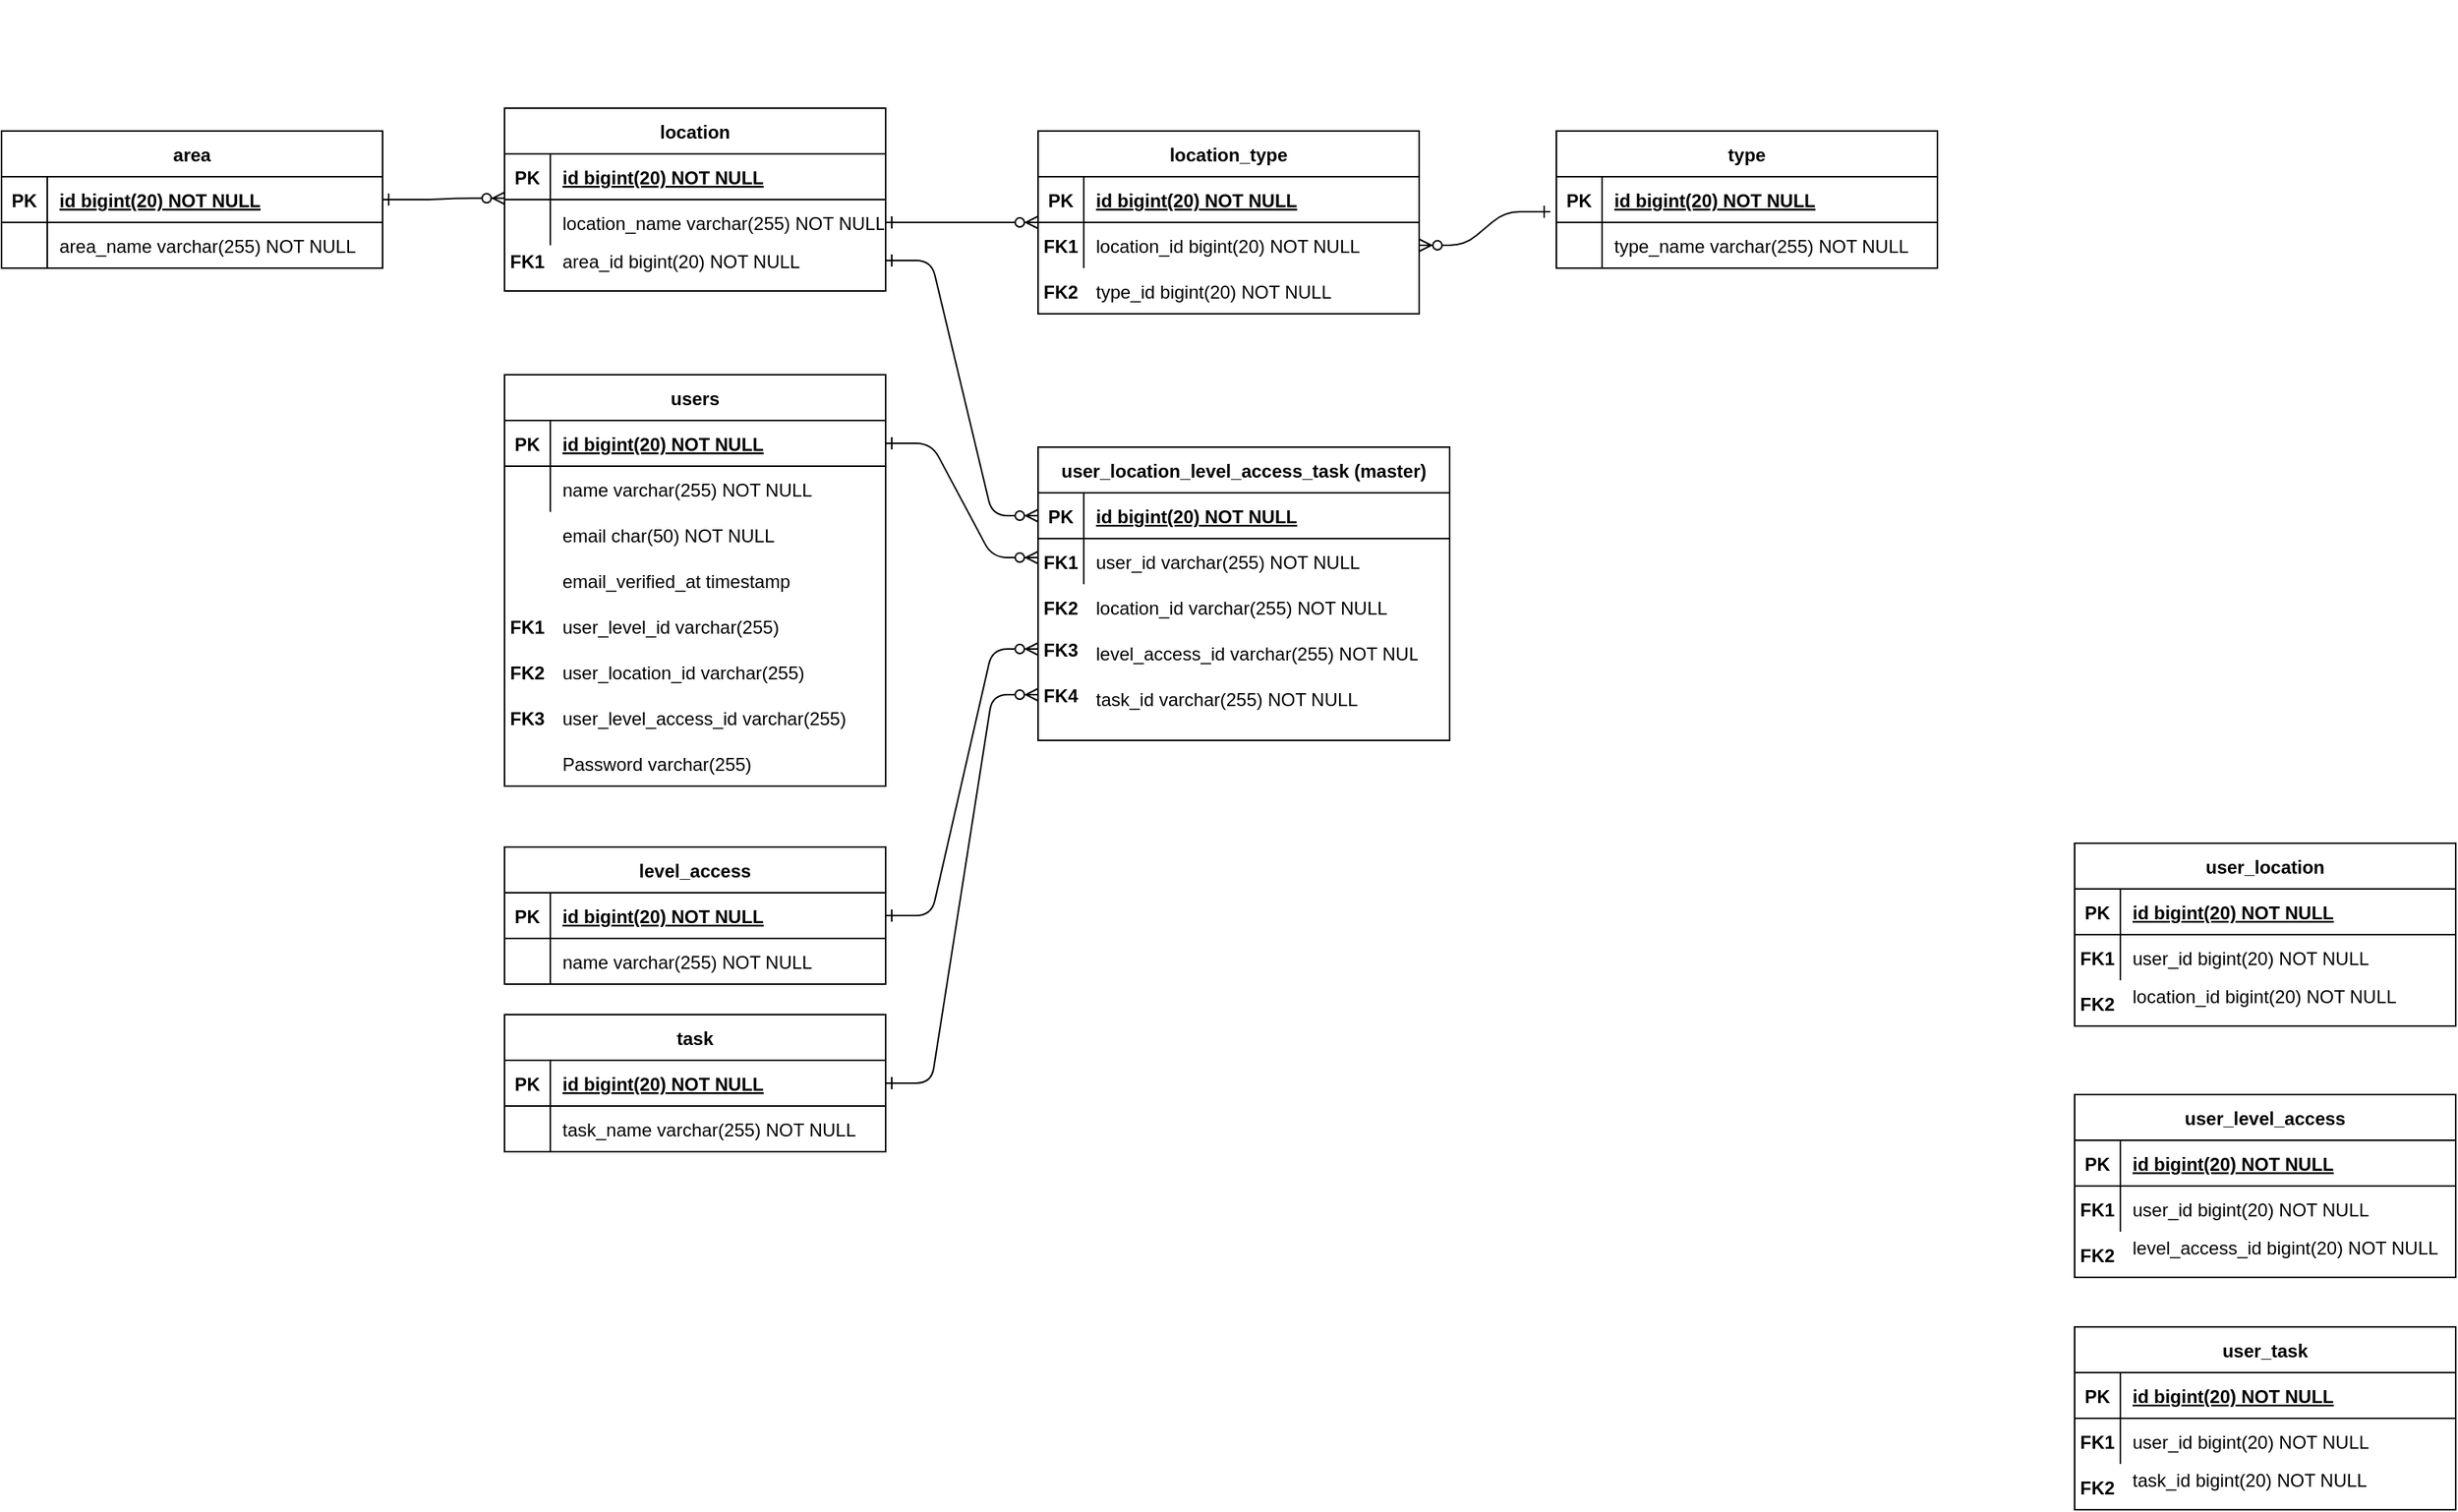 <mxfile version="14.6.1" type="device"><diagram id="R2lEEEUBdFMjLlhIrx00" name="Page-1"><mxGraphModel dx="1341" dy="703" grid="1" gridSize="10" guides="1" tooltips="1" connect="1" arrows="1" fold="1" page="1" pageScale="1" pageWidth="850" pageHeight="1100" math="0" shadow="0" extFonts="Permanent Marker^https://fonts.googleapis.com/css?family=Permanent+Marker"><root><mxCell id="0"/><mxCell id="1" parent="0"/><mxCell id="31Vz1Lvx_vzXAlgnw0OT-1" value="users" style="shape=table;startSize=30;container=1;collapsible=1;childLayout=tableLayout;fixedRows=1;rowLines=0;fontStyle=1;align=center;resizeLast=1;" vertex="1" parent="1"><mxGeometry x="370" y="245" width="250" height="270" as="geometry"/></mxCell><mxCell id="31Vz1Lvx_vzXAlgnw0OT-2" value="" style="shape=partialRectangle;collapsible=0;dropTarget=0;pointerEvents=0;fillColor=none;points=[[0,0.5],[1,0.5]];portConstraint=eastwest;top=0;left=0;right=0;bottom=1;" vertex="1" parent="31Vz1Lvx_vzXAlgnw0OT-1"><mxGeometry y="30" width="250" height="30" as="geometry"/></mxCell><mxCell id="31Vz1Lvx_vzXAlgnw0OT-3" value="PK" style="shape=partialRectangle;overflow=hidden;connectable=0;fillColor=none;top=0;left=0;bottom=0;right=0;fontStyle=1;" vertex="1" parent="31Vz1Lvx_vzXAlgnw0OT-2"><mxGeometry width="30" height="30" as="geometry"/></mxCell><mxCell id="31Vz1Lvx_vzXAlgnw0OT-4" value="id bigint(20) NOT NULL " style="shape=partialRectangle;overflow=hidden;connectable=0;fillColor=none;top=0;left=0;bottom=0;right=0;align=left;spacingLeft=6;fontStyle=5;" vertex="1" parent="31Vz1Lvx_vzXAlgnw0OT-2"><mxGeometry x="30" width="220" height="30" as="geometry"/></mxCell><mxCell id="31Vz1Lvx_vzXAlgnw0OT-5" value="" style="shape=partialRectangle;collapsible=0;dropTarget=0;pointerEvents=0;fillColor=none;points=[[0,0.5],[1,0.5]];portConstraint=eastwest;top=0;left=0;right=0;bottom=0;" vertex="1" parent="31Vz1Lvx_vzXAlgnw0OT-1"><mxGeometry y="60" width="250" height="30" as="geometry"/></mxCell><mxCell id="31Vz1Lvx_vzXAlgnw0OT-6" value="" style="shape=partialRectangle;overflow=hidden;connectable=0;fillColor=none;top=0;left=0;bottom=0;right=0;" vertex="1" parent="31Vz1Lvx_vzXAlgnw0OT-5"><mxGeometry width="30" height="30" as="geometry"/></mxCell><mxCell id="31Vz1Lvx_vzXAlgnw0OT-7" value="name varchar(255) NOT NULL" style="shape=partialRectangle;overflow=hidden;connectable=0;fillColor=none;top=0;left=0;bottom=0;right=0;align=left;spacingLeft=6;" vertex="1" parent="31Vz1Lvx_vzXAlgnw0OT-5"><mxGeometry x="30" width="220" height="30" as="geometry"/></mxCell><mxCell id="31Vz1Lvx_vzXAlgnw0OT-8" value="" style="shape=partialRectangle;collapsible=0;dropTarget=0;pointerEvents=0;fillColor=none;points=[[0,0.5],[1,0.5]];portConstraint=eastwest;top=0;left=0;right=0;bottom=0;" vertex="1" parent="1"><mxGeometry x="370" y="335" width="250" height="30" as="geometry"/></mxCell><mxCell id="31Vz1Lvx_vzXAlgnw0OT-9" value="" style="shape=partialRectangle;overflow=hidden;connectable=0;fillColor=none;top=0;left=0;bottom=0;right=0;" vertex="1" parent="31Vz1Lvx_vzXAlgnw0OT-8"><mxGeometry width="30" height="30" as="geometry"/></mxCell><mxCell id="31Vz1Lvx_vzXAlgnw0OT-10" value="email char(50) NOT NULL" style="shape=partialRectangle;overflow=hidden;connectable=0;fillColor=none;top=0;left=0;bottom=0;right=0;align=left;spacingLeft=6;" vertex="1" parent="31Vz1Lvx_vzXAlgnw0OT-8"><mxGeometry x="30" width="220" height="30" as="geometry"/></mxCell><mxCell id="31Vz1Lvx_vzXAlgnw0OT-11" value="" style="shape=partialRectangle;collapsible=0;dropTarget=0;pointerEvents=0;fillColor=none;points=[[0,0.5],[1,0.5]];portConstraint=eastwest;top=0;left=0;right=0;bottom=0;" vertex="1" parent="1"><mxGeometry x="370" y="365" width="250" height="30" as="geometry"/></mxCell><mxCell id="31Vz1Lvx_vzXAlgnw0OT-12" value="" style="shape=partialRectangle;overflow=hidden;connectable=0;fillColor=none;top=0;left=0;bottom=0;right=0;" vertex="1" parent="31Vz1Lvx_vzXAlgnw0OT-11"><mxGeometry width="30" height="30" as="geometry"/></mxCell><mxCell id="31Vz1Lvx_vzXAlgnw0OT-13" value="email_verified_at timestamp " style="shape=partialRectangle;overflow=hidden;connectable=0;fillColor=none;top=0;left=0;bottom=0;right=0;align=left;spacingLeft=6;" vertex="1" parent="31Vz1Lvx_vzXAlgnw0OT-11"><mxGeometry x="30" width="220" height="30" as="geometry"/></mxCell><mxCell id="31Vz1Lvx_vzXAlgnw0OT-14" value="" style="shape=partialRectangle;collapsible=0;dropTarget=0;pointerEvents=0;fillColor=none;points=[[0,0.5],[1,0.5]];portConstraint=eastwest;top=0;left=0;right=0;bottom=0;" vertex="1" parent="1"><mxGeometry x="370" y="395" width="250" height="30" as="geometry"/></mxCell><mxCell id="31Vz1Lvx_vzXAlgnw0OT-15" value="" style="shape=partialRectangle;overflow=hidden;connectable=0;fillColor=none;top=0;left=0;bottom=0;right=0;" vertex="1" parent="31Vz1Lvx_vzXAlgnw0OT-14"><mxGeometry width="30" height="30" as="geometry"/></mxCell><mxCell id="31Vz1Lvx_vzXAlgnw0OT-16" value="user_level_id varchar(255) " style="shape=partialRectangle;overflow=hidden;connectable=0;fillColor=none;top=0;left=0;bottom=0;right=0;align=left;spacingLeft=6;" vertex="1" parent="31Vz1Lvx_vzXAlgnw0OT-14"><mxGeometry x="30" width="220" height="30" as="geometry"/></mxCell><mxCell id="31Vz1Lvx_vzXAlgnw0OT-17" value="" style="shape=partialRectangle;collapsible=0;dropTarget=0;pointerEvents=0;fillColor=none;points=[[0,0.5],[1,0.5]];portConstraint=eastwest;top=0;left=0;right=0;bottom=0;" vertex="1" parent="1"><mxGeometry x="370" y="425" width="250" height="30" as="geometry"/></mxCell><mxCell id="31Vz1Lvx_vzXAlgnw0OT-18" value="" style="shape=partialRectangle;overflow=hidden;connectable=0;fillColor=none;top=0;left=0;bottom=0;right=0;" vertex="1" parent="31Vz1Lvx_vzXAlgnw0OT-17"><mxGeometry width="30" height="30" as="geometry"/></mxCell><mxCell id="31Vz1Lvx_vzXAlgnw0OT-19" value="user_location_id varchar(255) " style="shape=partialRectangle;overflow=hidden;connectable=0;fillColor=none;top=0;left=0;bottom=0;right=0;align=left;spacingLeft=6;" vertex="1" parent="31Vz1Lvx_vzXAlgnw0OT-17"><mxGeometry x="30" width="220" height="30" as="geometry"/></mxCell><mxCell id="31Vz1Lvx_vzXAlgnw0OT-20" value="" style="shape=partialRectangle;collapsible=0;dropTarget=0;pointerEvents=0;fillColor=none;points=[[0,0.5],[1,0.5]];portConstraint=eastwest;top=0;left=0;right=0;bottom=0;" vertex="1" parent="1"><mxGeometry x="370" y="455" width="250" height="30" as="geometry"/></mxCell><mxCell id="31Vz1Lvx_vzXAlgnw0OT-21" value="" style="shape=partialRectangle;overflow=hidden;connectable=0;fillColor=none;top=0;left=0;bottom=0;right=0;" vertex="1" parent="31Vz1Lvx_vzXAlgnw0OT-20"><mxGeometry width="30" height="30" as="geometry"/></mxCell><mxCell id="31Vz1Lvx_vzXAlgnw0OT-22" value="user_level_access_id varchar(255) " style="shape=partialRectangle;overflow=hidden;connectable=0;fillColor=none;top=0;left=0;bottom=0;right=0;align=left;spacingLeft=6;" vertex="1" parent="31Vz1Lvx_vzXAlgnw0OT-20"><mxGeometry x="30" width="220" height="30" as="geometry"/></mxCell><mxCell id="31Vz1Lvx_vzXAlgnw0OT-23" value="" style="shape=partialRectangle;collapsible=0;dropTarget=0;pointerEvents=0;fillColor=none;points=[[0,0.5],[1,0.5]];portConstraint=eastwest;top=0;left=0;right=0;bottom=0;" vertex="1" parent="1"><mxGeometry x="370" y="485" width="250" height="30" as="geometry"/></mxCell><mxCell id="31Vz1Lvx_vzXAlgnw0OT-24" value="" style="shape=partialRectangle;overflow=hidden;connectable=0;fillColor=none;top=0;left=0;bottom=0;right=0;" vertex="1" parent="31Vz1Lvx_vzXAlgnw0OT-23"><mxGeometry width="30" height="30" as="geometry"/></mxCell><mxCell id="31Vz1Lvx_vzXAlgnw0OT-25" value="Password varchar(255) " style="shape=partialRectangle;overflow=hidden;connectable=0;fillColor=none;top=0;left=0;bottom=0;right=0;align=left;spacingLeft=6;" vertex="1" parent="31Vz1Lvx_vzXAlgnw0OT-23"><mxGeometry x="30" width="220" height="30" as="geometry"/></mxCell><mxCell id="31Vz1Lvx_vzXAlgnw0OT-26" value="area" style="shape=table;startSize=30;container=1;collapsible=1;childLayout=tableLayout;fixedRows=1;rowLines=0;fontStyle=1;align=center;resizeLast=1;" vertex="1" parent="1"><mxGeometry x="40" y="85" width="250" height="90" as="geometry"/></mxCell><mxCell id="31Vz1Lvx_vzXAlgnw0OT-27" value="" style="shape=partialRectangle;collapsible=0;dropTarget=0;pointerEvents=0;fillColor=none;points=[[0,0.5],[1,0.5]];portConstraint=eastwest;top=0;left=0;right=0;bottom=1;" vertex="1" parent="31Vz1Lvx_vzXAlgnw0OT-26"><mxGeometry y="30" width="250" height="30" as="geometry"/></mxCell><mxCell id="31Vz1Lvx_vzXAlgnw0OT-28" value="PK" style="shape=partialRectangle;overflow=hidden;connectable=0;fillColor=none;top=0;left=0;bottom=0;right=0;fontStyle=1;" vertex="1" parent="31Vz1Lvx_vzXAlgnw0OT-27"><mxGeometry width="30" height="30" as="geometry"/></mxCell><mxCell id="31Vz1Lvx_vzXAlgnw0OT-29" value="id bigint(20) NOT NULL " style="shape=partialRectangle;overflow=hidden;connectable=0;fillColor=none;top=0;left=0;bottom=0;right=0;align=left;spacingLeft=6;fontStyle=5;" vertex="1" parent="31Vz1Lvx_vzXAlgnw0OT-27"><mxGeometry x="30" width="220" height="30" as="geometry"/></mxCell><mxCell id="31Vz1Lvx_vzXAlgnw0OT-30" value="" style="shape=partialRectangle;collapsible=0;dropTarget=0;pointerEvents=0;fillColor=none;points=[[0,0.5],[1,0.5]];portConstraint=eastwest;top=0;left=0;right=0;bottom=0;" vertex="1" parent="31Vz1Lvx_vzXAlgnw0OT-26"><mxGeometry y="60" width="250" height="30" as="geometry"/></mxCell><mxCell id="31Vz1Lvx_vzXAlgnw0OT-31" value="" style="shape=partialRectangle;overflow=hidden;connectable=0;fillColor=none;top=0;left=0;bottom=0;right=0;" vertex="1" parent="31Vz1Lvx_vzXAlgnw0OT-30"><mxGeometry width="30" height="30" as="geometry"/></mxCell><mxCell id="31Vz1Lvx_vzXAlgnw0OT-32" value="area_name varchar(255) NOT NULL" style="shape=partialRectangle;overflow=hidden;connectable=0;fillColor=none;top=0;left=0;bottom=0;right=0;align=left;spacingLeft=6;" vertex="1" parent="31Vz1Lvx_vzXAlgnw0OT-30"><mxGeometry x="30" width="220" height="30" as="geometry"/></mxCell><mxCell id="31Vz1Lvx_vzXAlgnw0OT-35" value="location" style="shape=table;startSize=30;container=1;collapsible=1;childLayout=tableLayout;fixedRows=1;rowLines=0;fontStyle=1;align=center;resizeLast=1;" vertex="1" parent="1"><mxGeometry x="370" y="70" width="250" height="120" as="geometry"/></mxCell><mxCell id="31Vz1Lvx_vzXAlgnw0OT-36" value="" style="shape=partialRectangle;collapsible=0;dropTarget=0;pointerEvents=0;fillColor=none;points=[[0,0.5],[1,0.5]];portConstraint=eastwest;top=0;left=0;right=0;bottom=1;" vertex="1" parent="31Vz1Lvx_vzXAlgnw0OT-35"><mxGeometry y="30" width="250" height="30" as="geometry"/></mxCell><mxCell id="31Vz1Lvx_vzXAlgnw0OT-37" value="PK" style="shape=partialRectangle;overflow=hidden;connectable=0;fillColor=none;top=0;left=0;bottom=0;right=0;fontStyle=1;" vertex="1" parent="31Vz1Lvx_vzXAlgnw0OT-36"><mxGeometry width="30" height="30" as="geometry"/></mxCell><mxCell id="31Vz1Lvx_vzXAlgnw0OT-38" value="id bigint(20) NOT NULL " style="shape=partialRectangle;overflow=hidden;connectable=0;fillColor=none;top=0;left=0;bottom=0;right=0;align=left;spacingLeft=6;fontStyle=5;" vertex="1" parent="31Vz1Lvx_vzXAlgnw0OT-36"><mxGeometry x="30" width="220" height="30" as="geometry"/></mxCell><mxCell id="31Vz1Lvx_vzXAlgnw0OT-39" value="" style="shape=partialRectangle;collapsible=0;dropTarget=0;pointerEvents=0;fillColor=none;points=[[0,0.5],[1,0.5]];portConstraint=eastwest;top=0;left=0;right=0;bottom=0;" vertex="1" parent="31Vz1Lvx_vzXAlgnw0OT-35"><mxGeometry y="60" width="250" height="30" as="geometry"/></mxCell><mxCell id="31Vz1Lvx_vzXAlgnw0OT-40" value="" style="shape=partialRectangle;overflow=hidden;connectable=0;fillColor=none;top=0;left=0;bottom=0;right=0;" vertex="1" parent="31Vz1Lvx_vzXAlgnw0OT-39"><mxGeometry width="30" height="30" as="geometry"/></mxCell><mxCell id="31Vz1Lvx_vzXAlgnw0OT-41" value="location_name varchar(255) NOT NULL" style="shape=partialRectangle;overflow=hidden;connectable=0;fillColor=none;top=0;left=0;bottom=0;right=0;align=left;spacingLeft=6;" vertex="1" parent="31Vz1Lvx_vzXAlgnw0OT-39"><mxGeometry x="30" width="220" height="30" as="geometry"/></mxCell><mxCell id="31Vz1Lvx_vzXAlgnw0OT-42" value="" style="shape=partialRectangle;collapsible=0;dropTarget=0;pointerEvents=0;fillColor=none;points=[[0,0.5],[1,0.5]];portConstraint=eastwest;top=0;left=0;right=0;bottom=0;" vertex="1" parent="1"><mxGeometry x="370" y="155" width="250" height="30" as="geometry"/></mxCell><mxCell id="31Vz1Lvx_vzXAlgnw0OT-43" value="" style="shape=partialRectangle;overflow=hidden;connectable=0;fillColor=none;top=0;left=0;bottom=0;right=0;" vertex="1" parent="31Vz1Lvx_vzXAlgnw0OT-42"><mxGeometry x="-70" y="-155" width="30" height="30" as="geometry"/></mxCell><mxCell id="31Vz1Lvx_vzXAlgnw0OT-44" value="area_id bigint(20) NOT NULL" style="shape=partialRectangle;overflow=hidden;connectable=0;fillColor=none;top=0;left=0;bottom=0;right=0;align=left;spacingLeft=6;" vertex="1" parent="31Vz1Lvx_vzXAlgnw0OT-42"><mxGeometry x="30" width="220" height="30" as="geometry"/></mxCell><mxCell id="31Vz1Lvx_vzXAlgnw0OT-45" value="FK1" style="shape=partialRectangle;overflow=hidden;connectable=0;fillColor=none;top=0;left=0;bottom=0;right=0;fontStyle=1;" vertex="1" parent="1"><mxGeometry x="370" y="155" width="30" height="30" as="geometry"/></mxCell><mxCell id="31Vz1Lvx_vzXAlgnw0OT-46" value="level_access" style="shape=table;startSize=30;container=1;collapsible=1;childLayout=tableLayout;fixedRows=1;rowLines=0;fontStyle=1;align=center;resizeLast=1;" vertex="1" parent="1"><mxGeometry x="370" y="555" width="250" height="90" as="geometry"/></mxCell><mxCell id="31Vz1Lvx_vzXAlgnw0OT-47" value="" style="shape=partialRectangle;collapsible=0;dropTarget=0;pointerEvents=0;fillColor=none;points=[[0,0.5],[1,0.5]];portConstraint=eastwest;top=0;left=0;right=0;bottom=1;" vertex="1" parent="31Vz1Lvx_vzXAlgnw0OT-46"><mxGeometry y="30" width="250" height="30" as="geometry"/></mxCell><mxCell id="31Vz1Lvx_vzXAlgnw0OT-48" value="PK" style="shape=partialRectangle;overflow=hidden;connectable=0;fillColor=none;top=0;left=0;bottom=0;right=0;fontStyle=1;" vertex="1" parent="31Vz1Lvx_vzXAlgnw0OT-47"><mxGeometry width="30" height="30" as="geometry"/></mxCell><mxCell id="31Vz1Lvx_vzXAlgnw0OT-49" value="id bigint(20) NOT NULL " style="shape=partialRectangle;overflow=hidden;connectable=0;fillColor=none;top=0;left=0;bottom=0;right=0;align=left;spacingLeft=6;fontStyle=5;" vertex="1" parent="31Vz1Lvx_vzXAlgnw0OT-47"><mxGeometry x="30" width="220" height="30" as="geometry"/></mxCell><mxCell id="31Vz1Lvx_vzXAlgnw0OT-50" value="" style="shape=partialRectangle;collapsible=0;dropTarget=0;pointerEvents=0;fillColor=none;points=[[0,0.5],[1,0.5]];portConstraint=eastwest;top=0;left=0;right=0;bottom=0;" vertex="1" parent="31Vz1Lvx_vzXAlgnw0OT-46"><mxGeometry y="60" width="250" height="30" as="geometry"/></mxCell><mxCell id="31Vz1Lvx_vzXAlgnw0OT-51" value="" style="shape=partialRectangle;overflow=hidden;connectable=0;fillColor=none;top=0;left=0;bottom=0;right=0;" vertex="1" parent="31Vz1Lvx_vzXAlgnw0OT-50"><mxGeometry width="30" height="30" as="geometry"/></mxCell><mxCell id="31Vz1Lvx_vzXAlgnw0OT-52" value="name varchar(255) NOT NULL" style="shape=partialRectangle;overflow=hidden;connectable=0;fillColor=none;top=0;left=0;bottom=0;right=0;align=left;spacingLeft=6;" vertex="1" parent="31Vz1Lvx_vzXAlgnw0OT-50"><mxGeometry x="30" width="220" height="30" as="geometry"/></mxCell><mxCell id="31Vz1Lvx_vzXAlgnw0OT-60" value="location_type" style="shape=table;startSize=30;container=1;collapsible=1;childLayout=tableLayout;fixedRows=1;rowLines=0;fontStyle=1;align=center;resizeLast=1;" vertex="1" parent="1"><mxGeometry x="720" y="85" width="250" height="120" as="geometry"/></mxCell><mxCell id="31Vz1Lvx_vzXAlgnw0OT-61" value="" style="shape=partialRectangle;collapsible=0;dropTarget=0;pointerEvents=0;fillColor=none;points=[[0,0.5],[1,0.5]];portConstraint=eastwest;top=0;left=0;right=0;bottom=1;" vertex="1" parent="31Vz1Lvx_vzXAlgnw0OT-60"><mxGeometry y="30" width="250" height="30" as="geometry"/></mxCell><mxCell id="31Vz1Lvx_vzXAlgnw0OT-62" value="PK" style="shape=partialRectangle;overflow=hidden;connectable=0;fillColor=none;top=0;left=0;bottom=0;right=0;fontStyle=1;" vertex="1" parent="31Vz1Lvx_vzXAlgnw0OT-61"><mxGeometry width="30" height="30" as="geometry"/></mxCell><mxCell id="31Vz1Lvx_vzXAlgnw0OT-63" value="id bigint(20) NOT NULL " style="shape=partialRectangle;overflow=hidden;connectable=0;fillColor=none;top=0;left=0;bottom=0;right=0;align=left;spacingLeft=6;fontStyle=5;" vertex="1" parent="31Vz1Lvx_vzXAlgnw0OT-61"><mxGeometry x="30" width="220" height="30" as="geometry"/></mxCell><mxCell id="31Vz1Lvx_vzXAlgnw0OT-64" value="" style="shape=partialRectangle;collapsible=0;dropTarget=0;pointerEvents=0;fillColor=none;points=[[0,0.5],[1,0.5]];portConstraint=eastwest;top=0;left=0;right=0;bottom=0;" vertex="1" parent="31Vz1Lvx_vzXAlgnw0OT-60"><mxGeometry y="60" width="250" height="30" as="geometry"/></mxCell><mxCell id="31Vz1Lvx_vzXAlgnw0OT-65" value="" style="shape=partialRectangle;overflow=hidden;connectable=0;fillColor=none;top=0;left=0;bottom=0;right=0;" vertex="1" parent="31Vz1Lvx_vzXAlgnw0OT-64"><mxGeometry width="30" height="30" as="geometry"/></mxCell><mxCell id="31Vz1Lvx_vzXAlgnw0OT-66" value="location_id bigint(20) NOT NULL" style="shape=partialRectangle;overflow=hidden;connectable=0;fillColor=none;top=0;left=0;bottom=0;right=0;align=left;spacingLeft=6;" vertex="1" parent="31Vz1Lvx_vzXAlgnw0OT-64"><mxGeometry x="30" width="220" height="30" as="geometry"/></mxCell><mxCell id="31Vz1Lvx_vzXAlgnw0OT-67" value="type" style="shape=table;startSize=30;container=1;collapsible=1;childLayout=tableLayout;fixedRows=1;rowLines=0;fontStyle=1;align=center;resizeLast=1;" vertex="1" parent="1"><mxGeometry x="1060" y="85" width="250" height="90" as="geometry"/></mxCell><mxCell id="31Vz1Lvx_vzXAlgnw0OT-68" value="" style="shape=partialRectangle;collapsible=0;dropTarget=0;pointerEvents=0;fillColor=none;points=[[0,0.5],[1,0.5]];portConstraint=eastwest;top=0;left=0;right=0;bottom=1;" vertex="1" parent="31Vz1Lvx_vzXAlgnw0OT-67"><mxGeometry y="30" width="250" height="30" as="geometry"/></mxCell><mxCell id="31Vz1Lvx_vzXAlgnw0OT-69" value="PK" style="shape=partialRectangle;overflow=hidden;connectable=0;fillColor=none;top=0;left=0;bottom=0;right=0;fontStyle=1;" vertex="1" parent="31Vz1Lvx_vzXAlgnw0OT-68"><mxGeometry width="30" height="30" as="geometry"/></mxCell><mxCell id="31Vz1Lvx_vzXAlgnw0OT-70" value="id bigint(20) NOT NULL " style="shape=partialRectangle;overflow=hidden;connectable=0;fillColor=none;top=0;left=0;bottom=0;right=0;align=left;spacingLeft=6;fontStyle=5;" vertex="1" parent="31Vz1Lvx_vzXAlgnw0OT-68"><mxGeometry x="30" width="220" height="30" as="geometry"/></mxCell><mxCell id="31Vz1Lvx_vzXAlgnw0OT-71" value="" style="shape=partialRectangle;collapsible=0;dropTarget=0;pointerEvents=0;fillColor=none;points=[[0,0.5],[1,0.5]];portConstraint=eastwest;top=0;left=0;right=0;bottom=0;" vertex="1" parent="31Vz1Lvx_vzXAlgnw0OT-67"><mxGeometry y="60" width="250" height="30" as="geometry"/></mxCell><mxCell id="31Vz1Lvx_vzXAlgnw0OT-72" value="" style="shape=partialRectangle;overflow=hidden;connectable=0;fillColor=none;top=0;left=0;bottom=0;right=0;" vertex="1" parent="31Vz1Lvx_vzXAlgnw0OT-71"><mxGeometry width="30" height="30" as="geometry"/></mxCell><mxCell id="31Vz1Lvx_vzXAlgnw0OT-73" value="type_name varchar(255) NOT NULL" style="shape=partialRectangle;overflow=hidden;connectable=0;fillColor=none;top=0;left=0;bottom=0;right=0;align=left;spacingLeft=6;" vertex="1" parent="31Vz1Lvx_vzXAlgnw0OT-71"><mxGeometry x="30" width="220" height="30" as="geometry"/></mxCell><mxCell id="31Vz1Lvx_vzXAlgnw0OT-74" value="" style="shape=partialRectangle;collapsible=0;dropTarget=0;pointerEvents=0;fillColor=none;points=[[0,0.5],[1,0.5]];portConstraint=eastwest;top=0;left=0;right=0;bottom=0;" vertex="1" parent="1"><mxGeometry x="720" y="175" width="250" height="30" as="geometry"/></mxCell><mxCell id="31Vz1Lvx_vzXAlgnw0OT-75" value="" style="shape=partialRectangle;overflow=hidden;connectable=0;fillColor=none;top=0;left=0;bottom=0;right=0;" vertex="1" parent="31Vz1Lvx_vzXAlgnw0OT-74"><mxGeometry width="30" height="30" as="geometry"/></mxCell><mxCell id="31Vz1Lvx_vzXAlgnw0OT-76" value="type_id bigint(20) NOT NULL" style="shape=partialRectangle;overflow=hidden;connectable=0;fillColor=none;top=0;left=0;bottom=0;right=0;align=left;spacingLeft=6;" vertex="1" parent="31Vz1Lvx_vzXAlgnw0OT-74"><mxGeometry x="30" width="220" height="30" as="geometry"/></mxCell><mxCell id="31Vz1Lvx_vzXAlgnw0OT-77" value="FK1" style="shape=partialRectangle;overflow=hidden;connectable=0;fillColor=none;top=0;left=0;bottom=0;right=0;fontStyle=1;" vertex="1" parent="1"><mxGeometry x="720" y="145" width="30" height="30" as="geometry"/></mxCell><mxCell id="31Vz1Lvx_vzXAlgnw0OT-78" value="FK2" style="shape=partialRectangle;overflow=hidden;connectable=0;fillColor=none;top=0;left=0;bottom=0;right=0;fontStyle=1;" vertex="1" parent="1"><mxGeometry x="720" y="175" width="30" height="30" as="geometry"/></mxCell><mxCell id="31Vz1Lvx_vzXAlgnw0OT-79" value="task" style="shape=table;startSize=30;container=1;collapsible=1;childLayout=tableLayout;fixedRows=1;rowLines=0;fontStyle=1;align=center;resizeLast=1;" vertex="1" parent="1"><mxGeometry x="370" y="665" width="250" height="90" as="geometry"/></mxCell><mxCell id="31Vz1Lvx_vzXAlgnw0OT-80" value="" style="shape=partialRectangle;collapsible=0;dropTarget=0;pointerEvents=0;fillColor=none;points=[[0,0.5],[1,0.5]];portConstraint=eastwest;top=0;left=0;right=0;bottom=1;" vertex="1" parent="31Vz1Lvx_vzXAlgnw0OT-79"><mxGeometry y="30" width="250" height="30" as="geometry"/></mxCell><mxCell id="31Vz1Lvx_vzXAlgnw0OT-81" value="PK" style="shape=partialRectangle;overflow=hidden;connectable=0;fillColor=none;top=0;left=0;bottom=0;right=0;fontStyle=1;" vertex="1" parent="31Vz1Lvx_vzXAlgnw0OT-80"><mxGeometry width="30" height="30" as="geometry"/></mxCell><mxCell id="31Vz1Lvx_vzXAlgnw0OT-82" value="id bigint(20) NOT NULL " style="shape=partialRectangle;overflow=hidden;connectable=0;fillColor=none;top=0;left=0;bottom=0;right=0;align=left;spacingLeft=6;fontStyle=5;" vertex="1" parent="31Vz1Lvx_vzXAlgnw0OT-80"><mxGeometry x="30" width="220" height="30" as="geometry"/></mxCell><mxCell id="31Vz1Lvx_vzXAlgnw0OT-83" value="" style="shape=partialRectangle;collapsible=0;dropTarget=0;pointerEvents=0;fillColor=none;points=[[0,0.5],[1,0.5]];portConstraint=eastwest;top=0;left=0;right=0;bottom=0;" vertex="1" parent="31Vz1Lvx_vzXAlgnw0OT-79"><mxGeometry y="60" width="250" height="30" as="geometry"/></mxCell><mxCell id="31Vz1Lvx_vzXAlgnw0OT-84" value="" style="shape=partialRectangle;overflow=hidden;connectable=0;fillColor=none;top=0;left=0;bottom=0;right=0;" vertex="1" parent="31Vz1Lvx_vzXAlgnw0OT-83"><mxGeometry width="30" height="30" as="geometry"/></mxCell><mxCell id="31Vz1Lvx_vzXAlgnw0OT-85" value="task_name varchar(255) NOT NULL" style="shape=partialRectangle;overflow=hidden;connectable=0;fillColor=none;top=0;left=0;bottom=0;right=0;align=left;spacingLeft=6;" vertex="1" parent="31Vz1Lvx_vzXAlgnw0OT-83"><mxGeometry x="30" width="220" height="30" as="geometry"/></mxCell><mxCell id="31Vz1Lvx_vzXAlgnw0OT-86" value="user_level_access" style="shape=table;startSize=30;container=1;collapsible=1;childLayout=tableLayout;fixedRows=1;rowLines=0;fontStyle=1;align=center;resizeLast=1;" vertex="1" parent="1"><mxGeometry x="1400" y="717.5" width="250" height="120" as="geometry"/></mxCell><mxCell id="31Vz1Lvx_vzXAlgnw0OT-87" value="" style="shape=partialRectangle;collapsible=0;dropTarget=0;pointerEvents=0;fillColor=none;points=[[0,0.5],[1,0.5]];portConstraint=eastwest;top=0;left=0;right=0;bottom=1;" vertex="1" parent="31Vz1Lvx_vzXAlgnw0OT-86"><mxGeometry y="30" width="250" height="30" as="geometry"/></mxCell><mxCell id="31Vz1Lvx_vzXAlgnw0OT-88" value="PK" style="shape=partialRectangle;overflow=hidden;connectable=0;fillColor=none;top=0;left=0;bottom=0;right=0;fontStyle=1;" vertex="1" parent="31Vz1Lvx_vzXAlgnw0OT-87"><mxGeometry width="30" height="30" as="geometry"/></mxCell><mxCell id="31Vz1Lvx_vzXAlgnw0OT-89" value="id bigint(20) NOT NULL " style="shape=partialRectangle;overflow=hidden;connectable=0;fillColor=none;top=0;left=0;bottom=0;right=0;align=left;spacingLeft=6;fontStyle=5;" vertex="1" parent="31Vz1Lvx_vzXAlgnw0OT-87"><mxGeometry x="30" width="220" height="30" as="geometry"/></mxCell><mxCell id="31Vz1Lvx_vzXAlgnw0OT-90" value="" style="shape=partialRectangle;collapsible=0;dropTarget=0;pointerEvents=0;fillColor=none;points=[[0,0.5],[1,0.5]];portConstraint=eastwest;top=0;left=0;right=0;bottom=0;" vertex="1" parent="31Vz1Lvx_vzXAlgnw0OT-86"><mxGeometry y="60" width="250" height="30" as="geometry"/></mxCell><mxCell id="31Vz1Lvx_vzXAlgnw0OT-91" value="" style="shape=partialRectangle;overflow=hidden;connectable=0;fillColor=none;top=0;left=0;bottom=0;right=0;" vertex="1" parent="31Vz1Lvx_vzXAlgnw0OT-90"><mxGeometry width="30" height="30" as="geometry"/></mxCell><mxCell id="31Vz1Lvx_vzXAlgnw0OT-92" value="user_id bigint(20) NOT NULL" style="shape=partialRectangle;overflow=hidden;connectable=0;fillColor=none;top=0;left=0;bottom=0;right=0;align=left;spacingLeft=6;" vertex="1" parent="31Vz1Lvx_vzXAlgnw0OT-90"><mxGeometry x="30" width="220" height="30" as="geometry"/></mxCell><mxCell id="31Vz1Lvx_vzXAlgnw0OT-93" value="level_access_id bigint(20) NOT NULL" style="shape=partialRectangle;overflow=hidden;connectable=0;fillColor=none;top=0;left=0;bottom=0;right=0;align=left;spacingLeft=6;" vertex="1" parent="1"><mxGeometry x="1430" y="802.5" width="220" height="30" as="geometry"/></mxCell><mxCell id="31Vz1Lvx_vzXAlgnw0OT-94" value="FK1" style="shape=partialRectangle;overflow=hidden;connectable=0;fillColor=none;top=0;left=0;bottom=0;right=0;fontStyle=1;" vertex="1" parent="1"><mxGeometry x="1400" y="777.5" width="30" height="30" as="geometry"/></mxCell><mxCell id="31Vz1Lvx_vzXAlgnw0OT-95" value="FK2" style="shape=partialRectangle;overflow=hidden;connectable=0;fillColor=none;top=0;left=0;bottom=0;right=0;fontStyle=1;" vertex="1" parent="1"><mxGeometry x="1400" y="807.5" width="30" height="30" as="geometry"/></mxCell><mxCell id="31Vz1Lvx_vzXAlgnw0OT-100" value="user_location" style="shape=table;startSize=30;container=1;collapsible=1;childLayout=tableLayout;fixedRows=1;rowLines=0;fontStyle=1;align=center;resizeLast=1;" vertex="1" parent="1"><mxGeometry x="1400" y="552.5" width="250" height="120" as="geometry"/></mxCell><mxCell id="31Vz1Lvx_vzXAlgnw0OT-101" value="" style="shape=partialRectangle;collapsible=0;dropTarget=0;pointerEvents=0;fillColor=none;points=[[0,0.5],[1,0.5]];portConstraint=eastwest;top=0;left=0;right=0;bottom=1;" vertex="1" parent="31Vz1Lvx_vzXAlgnw0OT-100"><mxGeometry y="30" width="250" height="30" as="geometry"/></mxCell><mxCell id="31Vz1Lvx_vzXAlgnw0OT-102" value="PK" style="shape=partialRectangle;overflow=hidden;connectable=0;fillColor=none;top=0;left=0;bottom=0;right=0;fontStyle=1;" vertex="1" parent="31Vz1Lvx_vzXAlgnw0OT-101"><mxGeometry width="30" height="30" as="geometry"/></mxCell><mxCell id="31Vz1Lvx_vzXAlgnw0OT-103" value="id bigint(20) NOT NULL " style="shape=partialRectangle;overflow=hidden;connectable=0;fillColor=none;top=0;left=0;bottom=0;right=0;align=left;spacingLeft=6;fontStyle=5;" vertex="1" parent="31Vz1Lvx_vzXAlgnw0OT-101"><mxGeometry x="30" width="220" height="30" as="geometry"/></mxCell><mxCell id="31Vz1Lvx_vzXAlgnw0OT-104" value="" style="shape=partialRectangle;collapsible=0;dropTarget=0;pointerEvents=0;fillColor=none;points=[[0,0.5],[1,0.5]];portConstraint=eastwest;top=0;left=0;right=0;bottom=0;" vertex="1" parent="31Vz1Lvx_vzXAlgnw0OT-100"><mxGeometry y="60" width="250" height="30" as="geometry"/></mxCell><mxCell id="31Vz1Lvx_vzXAlgnw0OT-105" value="" style="shape=partialRectangle;overflow=hidden;connectable=0;fillColor=none;top=0;left=0;bottom=0;right=0;" vertex="1" parent="31Vz1Lvx_vzXAlgnw0OT-104"><mxGeometry width="30" height="30" as="geometry"/></mxCell><mxCell id="31Vz1Lvx_vzXAlgnw0OT-106" value="user_id bigint(20) NOT NULL" style="shape=partialRectangle;overflow=hidden;connectable=0;fillColor=none;top=0;left=0;bottom=0;right=0;align=left;spacingLeft=6;" vertex="1" parent="31Vz1Lvx_vzXAlgnw0OT-104"><mxGeometry x="30" width="220" height="30" as="geometry"/></mxCell><mxCell id="31Vz1Lvx_vzXAlgnw0OT-107" value="location_id bigint(20) NOT NULL" style="shape=partialRectangle;overflow=hidden;connectable=0;fillColor=none;top=0;left=0;bottom=0;right=0;align=left;spacingLeft=6;" vertex="1" parent="1"><mxGeometry x="1430" y="637.5" width="220" height="30" as="geometry"/></mxCell><mxCell id="31Vz1Lvx_vzXAlgnw0OT-108" value="FK1" style="shape=partialRectangle;overflow=hidden;connectable=0;fillColor=none;top=0;left=0;bottom=0;right=0;fontStyle=1;" vertex="1" parent="1"><mxGeometry x="1400" y="612.5" width="30" height="30" as="geometry"/></mxCell><mxCell id="31Vz1Lvx_vzXAlgnw0OT-109" value="FK2" style="shape=partialRectangle;overflow=hidden;connectable=0;fillColor=none;top=0;left=0;bottom=0;right=0;fontStyle=1;" vertex="1" parent="1"><mxGeometry x="1400" y="642.5" width="30" height="30" as="geometry"/></mxCell><mxCell id="31Vz1Lvx_vzXAlgnw0OT-110" value="user_task" style="shape=table;startSize=30;container=1;collapsible=1;childLayout=tableLayout;fixedRows=1;rowLines=0;fontStyle=1;align=center;resizeLast=1;" vertex="1" parent="1"><mxGeometry x="1400" y="870" width="250" height="120" as="geometry"/></mxCell><mxCell id="31Vz1Lvx_vzXAlgnw0OT-111" value="" style="shape=partialRectangle;collapsible=0;dropTarget=0;pointerEvents=0;fillColor=none;points=[[0,0.5],[1,0.5]];portConstraint=eastwest;top=0;left=0;right=0;bottom=1;" vertex="1" parent="31Vz1Lvx_vzXAlgnw0OT-110"><mxGeometry y="30" width="250" height="30" as="geometry"/></mxCell><mxCell id="31Vz1Lvx_vzXAlgnw0OT-112" value="PK" style="shape=partialRectangle;overflow=hidden;connectable=0;fillColor=none;top=0;left=0;bottom=0;right=0;fontStyle=1;" vertex="1" parent="31Vz1Lvx_vzXAlgnw0OT-111"><mxGeometry width="30" height="30" as="geometry"/></mxCell><mxCell id="31Vz1Lvx_vzXAlgnw0OT-113" value="id bigint(20) NOT NULL " style="shape=partialRectangle;overflow=hidden;connectable=0;fillColor=none;top=0;left=0;bottom=0;right=0;align=left;spacingLeft=6;fontStyle=5;" vertex="1" parent="31Vz1Lvx_vzXAlgnw0OT-111"><mxGeometry x="30" width="220" height="30" as="geometry"/></mxCell><mxCell id="31Vz1Lvx_vzXAlgnw0OT-114" value="" style="shape=partialRectangle;collapsible=0;dropTarget=0;pointerEvents=0;fillColor=none;points=[[0,0.5],[1,0.5]];portConstraint=eastwest;top=0;left=0;right=0;bottom=0;" vertex="1" parent="31Vz1Lvx_vzXAlgnw0OT-110"><mxGeometry y="60" width="250" height="30" as="geometry"/></mxCell><mxCell id="31Vz1Lvx_vzXAlgnw0OT-115" value="" style="shape=partialRectangle;overflow=hidden;connectable=0;fillColor=none;top=0;left=0;bottom=0;right=0;" vertex="1" parent="31Vz1Lvx_vzXAlgnw0OT-114"><mxGeometry width="30" height="30" as="geometry"/></mxCell><mxCell id="31Vz1Lvx_vzXAlgnw0OT-116" value="user_id bigint(20) NOT NULL" style="shape=partialRectangle;overflow=hidden;connectable=0;fillColor=none;top=0;left=0;bottom=0;right=0;align=left;spacingLeft=6;" vertex="1" parent="31Vz1Lvx_vzXAlgnw0OT-114"><mxGeometry x="30" width="220" height="30" as="geometry"/></mxCell><mxCell id="31Vz1Lvx_vzXAlgnw0OT-117" value="task_id bigint(20) NOT NULL" style="shape=partialRectangle;overflow=hidden;connectable=0;fillColor=none;top=0;left=0;bottom=0;right=0;align=left;spacingLeft=6;" vertex="1" parent="1"><mxGeometry x="1430" y="955" width="220" height="30" as="geometry"/></mxCell><mxCell id="31Vz1Lvx_vzXAlgnw0OT-118" value="FK1" style="shape=partialRectangle;overflow=hidden;connectable=0;fillColor=none;top=0;left=0;bottom=0;right=0;fontStyle=1;" vertex="1" parent="1"><mxGeometry x="1400" y="930" width="30" height="30" as="geometry"/></mxCell><mxCell id="31Vz1Lvx_vzXAlgnw0OT-119" value="FK2" style="shape=partialRectangle;overflow=hidden;connectable=0;fillColor=none;top=0;left=0;bottom=0;right=0;fontStyle=1;" vertex="1" parent="1"><mxGeometry x="1400" y="960" width="30" height="30" as="geometry"/></mxCell><mxCell id="31Vz1Lvx_vzXAlgnw0OT-120" value="" style="edgeStyle=entityRelationEdgeStyle;endArrow=ERzeroToMany;startArrow=ERone;endFill=1;startFill=0;exitX=1;exitY=0.5;exitDx=0;exitDy=0;entryX=0.001;entryY=-0.029;entryDx=0;entryDy=0;entryPerimeter=0;" edge="1" parent="1" source="31Vz1Lvx_vzXAlgnw0OT-27" target="31Vz1Lvx_vzXAlgnw0OT-39"><mxGeometry width="100" height="100" relative="1" as="geometry"><mxPoint x="430" y="145" as="sourcePoint"/><mxPoint x="350" y="105" as="targetPoint"/></mxGeometry></mxCell><mxCell id="31Vz1Lvx_vzXAlgnw0OT-121" value="" style="edgeStyle=entityRelationEdgeStyle;endArrow=ERzeroToMany;startArrow=ERone;endFill=1;startFill=0;exitX=1;exitY=0.5;exitDx=0;exitDy=0;entryX=0;entryY=0.5;entryDx=0;entryDy=0;" edge="1" parent="1" source="31Vz1Lvx_vzXAlgnw0OT-39" target="31Vz1Lvx_vzXAlgnw0OT-60"><mxGeometry width="100" height="100" relative="1" as="geometry"><mxPoint x="629.75" y="235.87" as="sourcePoint"/><mxPoint x="680" y="145" as="targetPoint"/></mxGeometry></mxCell><mxCell id="31Vz1Lvx_vzXAlgnw0OT-129" value="FK1" style="shape=partialRectangle;overflow=hidden;connectable=0;fillColor=none;top=0;left=0;bottom=0;right=0;fontStyle=1;" vertex="1" parent="1"><mxGeometry x="370" y="395" width="30" height="30" as="geometry"/></mxCell><mxCell id="31Vz1Lvx_vzXAlgnw0OT-130" value="FK2" style="shape=partialRectangle;overflow=hidden;connectable=0;fillColor=none;top=0;left=0;bottom=0;right=0;fontStyle=1;" vertex="1" parent="1"><mxGeometry x="370" y="425" width="30" height="30" as="geometry"/></mxCell><mxCell id="31Vz1Lvx_vzXAlgnw0OT-131" value="FK3" style="shape=partialRectangle;overflow=hidden;connectable=0;fillColor=none;top=0;left=0;bottom=0;right=0;fontStyle=1;" vertex="1" parent="1"><mxGeometry x="370" y="455" width="30" height="30" as="geometry"/></mxCell><mxCell id="31Vz1Lvx_vzXAlgnw0OT-132" value="" style="edgeStyle=entityRelationEdgeStyle;endArrow=ERzeroToMany;startArrow=ERone;endFill=1;startFill=0;exitX=-0.016;exitY=0.767;exitDx=0;exitDy=0;entryX=1;entryY=0.5;entryDx=0;entryDy=0;exitPerimeter=0;" edge="1" parent="1" source="31Vz1Lvx_vzXAlgnw0OT-68" target="31Vz1Lvx_vzXAlgnw0OT-64"><mxGeometry width="100" height="100" relative="1" as="geometry"><mxPoint x="1280" y="195" as="sourcePoint"/><mxPoint x="1000" y="315" as="targetPoint"/></mxGeometry></mxCell><mxCell id="31Vz1Lvx_vzXAlgnw0OT-147" value="user_location_level_access_task (master)" style="shape=table;startSize=30;container=1;collapsible=1;childLayout=tableLayout;fixedRows=1;rowLines=0;fontStyle=1;align=center;resizeLast=1;" vertex="1" parent="1"><mxGeometry x="720" y="292.5" width="270" height="192.5" as="geometry"/></mxCell><mxCell id="31Vz1Lvx_vzXAlgnw0OT-148" value="" style="shape=partialRectangle;collapsible=0;dropTarget=0;pointerEvents=0;fillColor=none;points=[[0,0.5],[1,0.5]];portConstraint=eastwest;top=0;left=0;right=0;bottom=1;" vertex="1" parent="31Vz1Lvx_vzXAlgnw0OT-147"><mxGeometry y="30" width="270" height="30" as="geometry"/></mxCell><mxCell id="31Vz1Lvx_vzXAlgnw0OT-149" value="PK" style="shape=partialRectangle;overflow=hidden;connectable=0;fillColor=none;top=0;left=0;bottom=0;right=0;fontStyle=1;" vertex="1" parent="31Vz1Lvx_vzXAlgnw0OT-148"><mxGeometry width="30" height="30" as="geometry"/></mxCell><mxCell id="31Vz1Lvx_vzXAlgnw0OT-150" value="id bigint(20) NOT NULL " style="shape=partialRectangle;overflow=hidden;connectable=0;fillColor=none;top=0;left=0;bottom=0;right=0;align=left;spacingLeft=6;fontStyle=5;" vertex="1" parent="31Vz1Lvx_vzXAlgnw0OT-148"><mxGeometry x="30" width="240" height="30" as="geometry"/></mxCell><mxCell id="31Vz1Lvx_vzXAlgnw0OT-151" value="" style="shape=partialRectangle;collapsible=0;dropTarget=0;pointerEvents=0;fillColor=none;points=[[0,0.5],[1,0.5]];portConstraint=eastwest;top=0;left=0;right=0;bottom=0;" vertex="1" parent="31Vz1Lvx_vzXAlgnw0OT-147"><mxGeometry y="60" width="270" height="30" as="geometry"/></mxCell><mxCell id="31Vz1Lvx_vzXAlgnw0OT-152" value="" style="shape=partialRectangle;overflow=hidden;connectable=0;fillColor=none;top=0;left=0;bottom=0;right=0;" vertex="1" parent="31Vz1Lvx_vzXAlgnw0OT-151"><mxGeometry width="30" height="30" as="geometry"/></mxCell><mxCell id="31Vz1Lvx_vzXAlgnw0OT-153" value="user_id varchar(255) NOT NULL" style="shape=partialRectangle;overflow=hidden;connectable=0;fillColor=none;top=0;left=0;bottom=0;right=0;align=left;spacingLeft=6;" vertex="1" parent="31Vz1Lvx_vzXAlgnw0OT-151"><mxGeometry x="30" width="240" height="30" as="geometry"/></mxCell><mxCell id="31Vz1Lvx_vzXAlgnw0OT-154" value="location_id varchar(255) NOT NULL" style="shape=partialRectangle;overflow=hidden;connectable=0;fillColor=none;top=0;left=0;bottom=0;right=0;align=left;spacingLeft=6;" vertex="1" parent="1"><mxGeometry x="750" y="382.5" width="220" height="30" as="geometry"/></mxCell><mxCell id="31Vz1Lvx_vzXAlgnw0OT-155" value="level_access_id varchar(255) NOT NULL" style="shape=partialRectangle;overflow=hidden;connectable=0;fillColor=none;top=0;left=0;bottom=0;right=0;align=left;spacingLeft=6;" vertex="1" parent="1"><mxGeometry x="750" y="412.5" width="220" height="30" as="geometry"/></mxCell><mxCell id="31Vz1Lvx_vzXAlgnw0OT-163" value="task_id varchar(255) NOT NULL" style="shape=partialRectangle;overflow=hidden;connectable=0;fillColor=none;top=0;left=0;bottom=0;right=0;align=left;spacingLeft=6;" vertex="1" parent="1"><mxGeometry x="750" y="442.5" width="220" height="30" as="geometry"/></mxCell><mxCell id="31Vz1Lvx_vzXAlgnw0OT-164" value="FK1" style="shape=partialRectangle;overflow=hidden;connectable=0;fillColor=none;top=0;left=0;bottom=0;right=0;fontStyle=1;" vertex="1" parent="1"><mxGeometry x="720" y="352.5" width="30" height="30" as="geometry"/></mxCell><mxCell id="31Vz1Lvx_vzXAlgnw0OT-165" value="FK2" style="shape=partialRectangle;overflow=hidden;connectable=0;fillColor=none;top=0;left=0;bottom=0;right=0;fontStyle=1;" vertex="1" parent="1"><mxGeometry x="720" y="382.5" width="30" height="30" as="geometry"/></mxCell><mxCell id="31Vz1Lvx_vzXAlgnw0OT-166" value="FK3" style="shape=partialRectangle;overflow=hidden;connectable=0;fillColor=none;top=0;left=0;bottom=0;right=0;fontStyle=1;" vertex="1" parent="1"><mxGeometry x="720" y="410" width="30" height="30" as="geometry"/></mxCell><mxCell id="31Vz1Lvx_vzXAlgnw0OT-167" value="FK4" style="shape=partialRectangle;overflow=hidden;connectable=0;fillColor=none;top=0;left=0;bottom=0;right=0;fontStyle=1;" vertex="1" parent="1"><mxGeometry x="720" y="440" width="30" height="30" as="geometry"/></mxCell><mxCell id="31Vz1Lvx_vzXAlgnw0OT-168" value="" style="edgeStyle=entityRelationEdgeStyle;endArrow=ERzeroToMany;startArrow=ERone;endFill=1;startFill=0;exitX=1;exitY=0.5;exitDx=0;exitDy=0;" edge="1" parent="1" source="31Vz1Lvx_vzXAlgnw0OT-2"><mxGeometry width="100" height="100" relative="1" as="geometry"><mxPoint x="650" y="265" as="sourcePoint"/><mxPoint x="720" y="365" as="targetPoint"/></mxGeometry></mxCell><mxCell id="31Vz1Lvx_vzXAlgnw0OT-169" value="" style="edgeStyle=entityRelationEdgeStyle;endArrow=ERzeroToMany;startArrow=ERone;endFill=1;startFill=0;exitX=1;exitY=0.5;exitDx=0;exitDy=0;entryX=0;entryY=0.5;entryDx=0;entryDy=0;" edge="1" parent="1" source="31Vz1Lvx_vzXAlgnw0OT-42" target="31Vz1Lvx_vzXAlgnw0OT-148"><mxGeometry width="100" height="100" relative="1" as="geometry"><mxPoint x="640" y="190" as="sourcePoint"/><mxPoint x="740" y="265" as="targetPoint"/></mxGeometry></mxCell><mxCell id="31Vz1Lvx_vzXAlgnw0OT-170" value="" style="edgeStyle=entityRelationEdgeStyle;endArrow=ERzeroToMany;startArrow=ERone;endFill=1;startFill=0;exitX=1;exitY=0.5;exitDx=0;exitDy=0;" edge="1" parent="1" source="31Vz1Lvx_vzXAlgnw0OT-47"><mxGeometry width="100" height="100" relative="1" as="geometry"><mxPoint x="660" y="530" as="sourcePoint"/><mxPoint x="720" y="425" as="targetPoint"/></mxGeometry></mxCell><mxCell id="31Vz1Lvx_vzXAlgnw0OT-171" value="" style="edgeStyle=entityRelationEdgeStyle;endArrow=ERzeroToMany;startArrow=ERone;endFill=1;startFill=0;exitX=1;exitY=0.5;exitDx=0;exitDy=0;" edge="1" parent="1" source="31Vz1Lvx_vzXAlgnw0OT-80"><mxGeometry width="100" height="100" relative="1" as="geometry"><mxPoint x="640" y="707.5" as="sourcePoint"/><mxPoint x="720" y="455" as="targetPoint"/></mxGeometry></mxCell></root></mxGraphModel></diagram></mxfile>